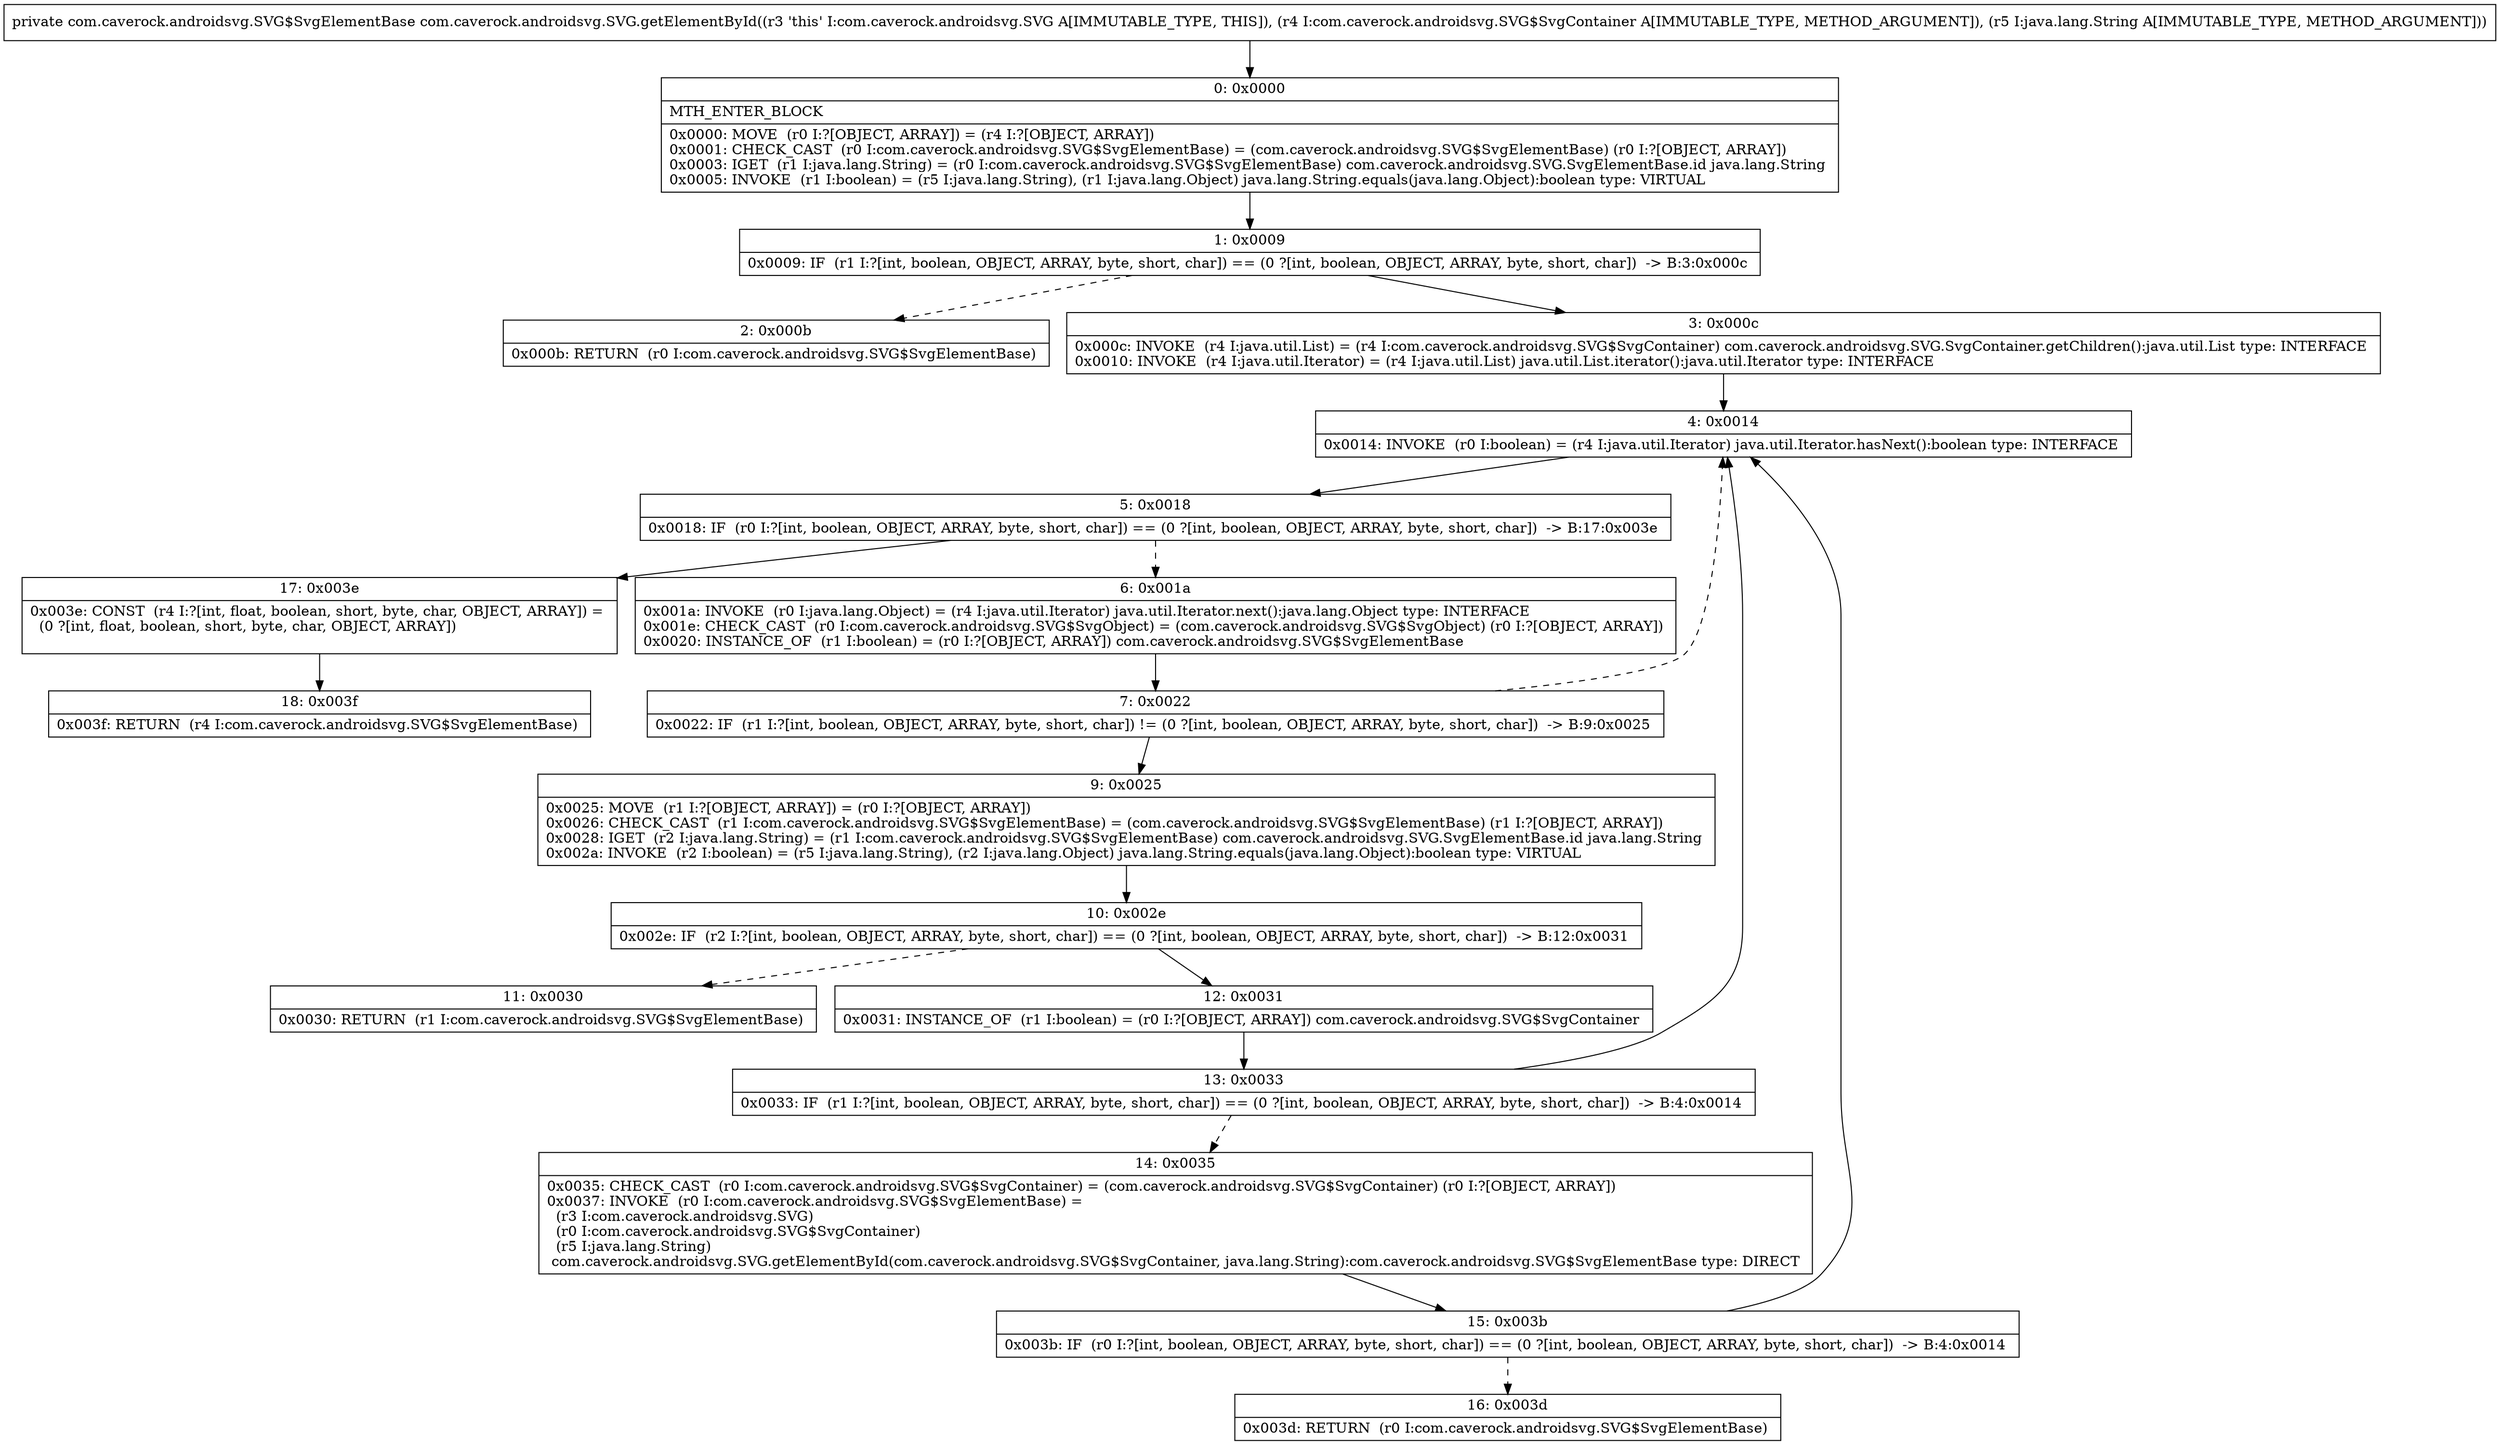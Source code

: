 digraph "CFG forcom.caverock.androidsvg.SVG.getElementById(Lcom\/caverock\/androidsvg\/SVG$SvgContainer;Ljava\/lang\/String;)Lcom\/caverock\/androidsvg\/SVG$SvgElementBase;" {
Node_0 [shape=record,label="{0\:\ 0x0000|MTH_ENTER_BLOCK\l|0x0000: MOVE  (r0 I:?[OBJECT, ARRAY]) = (r4 I:?[OBJECT, ARRAY]) \l0x0001: CHECK_CAST  (r0 I:com.caverock.androidsvg.SVG$SvgElementBase) = (com.caverock.androidsvg.SVG$SvgElementBase) (r0 I:?[OBJECT, ARRAY]) \l0x0003: IGET  (r1 I:java.lang.String) = (r0 I:com.caverock.androidsvg.SVG$SvgElementBase) com.caverock.androidsvg.SVG.SvgElementBase.id java.lang.String \l0x0005: INVOKE  (r1 I:boolean) = (r5 I:java.lang.String), (r1 I:java.lang.Object) java.lang.String.equals(java.lang.Object):boolean type: VIRTUAL \l}"];
Node_1 [shape=record,label="{1\:\ 0x0009|0x0009: IF  (r1 I:?[int, boolean, OBJECT, ARRAY, byte, short, char]) == (0 ?[int, boolean, OBJECT, ARRAY, byte, short, char])  \-\> B:3:0x000c \l}"];
Node_2 [shape=record,label="{2\:\ 0x000b|0x000b: RETURN  (r0 I:com.caverock.androidsvg.SVG$SvgElementBase) \l}"];
Node_3 [shape=record,label="{3\:\ 0x000c|0x000c: INVOKE  (r4 I:java.util.List) = (r4 I:com.caverock.androidsvg.SVG$SvgContainer) com.caverock.androidsvg.SVG.SvgContainer.getChildren():java.util.List type: INTERFACE \l0x0010: INVOKE  (r4 I:java.util.Iterator) = (r4 I:java.util.List) java.util.List.iterator():java.util.Iterator type: INTERFACE \l}"];
Node_4 [shape=record,label="{4\:\ 0x0014|0x0014: INVOKE  (r0 I:boolean) = (r4 I:java.util.Iterator) java.util.Iterator.hasNext():boolean type: INTERFACE \l}"];
Node_5 [shape=record,label="{5\:\ 0x0018|0x0018: IF  (r0 I:?[int, boolean, OBJECT, ARRAY, byte, short, char]) == (0 ?[int, boolean, OBJECT, ARRAY, byte, short, char])  \-\> B:17:0x003e \l}"];
Node_6 [shape=record,label="{6\:\ 0x001a|0x001a: INVOKE  (r0 I:java.lang.Object) = (r4 I:java.util.Iterator) java.util.Iterator.next():java.lang.Object type: INTERFACE \l0x001e: CHECK_CAST  (r0 I:com.caverock.androidsvg.SVG$SvgObject) = (com.caverock.androidsvg.SVG$SvgObject) (r0 I:?[OBJECT, ARRAY]) \l0x0020: INSTANCE_OF  (r1 I:boolean) = (r0 I:?[OBJECT, ARRAY]) com.caverock.androidsvg.SVG$SvgElementBase \l}"];
Node_7 [shape=record,label="{7\:\ 0x0022|0x0022: IF  (r1 I:?[int, boolean, OBJECT, ARRAY, byte, short, char]) != (0 ?[int, boolean, OBJECT, ARRAY, byte, short, char])  \-\> B:9:0x0025 \l}"];
Node_9 [shape=record,label="{9\:\ 0x0025|0x0025: MOVE  (r1 I:?[OBJECT, ARRAY]) = (r0 I:?[OBJECT, ARRAY]) \l0x0026: CHECK_CAST  (r1 I:com.caverock.androidsvg.SVG$SvgElementBase) = (com.caverock.androidsvg.SVG$SvgElementBase) (r1 I:?[OBJECT, ARRAY]) \l0x0028: IGET  (r2 I:java.lang.String) = (r1 I:com.caverock.androidsvg.SVG$SvgElementBase) com.caverock.androidsvg.SVG.SvgElementBase.id java.lang.String \l0x002a: INVOKE  (r2 I:boolean) = (r5 I:java.lang.String), (r2 I:java.lang.Object) java.lang.String.equals(java.lang.Object):boolean type: VIRTUAL \l}"];
Node_10 [shape=record,label="{10\:\ 0x002e|0x002e: IF  (r2 I:?[int, boolean, OBJECT, ARRAY, byte, short, char]) == (0 ?[int, boolean, OBJECT, ARRAY, byte, short, char])  \-\> B:12:0x0031 \l}"];
Node_11 [shape=record,label="{11\:\ 0x0030|0x0030: RETURN  (r1 I:com.caverock.androidsvg.SVG$SvgElementBase) \l}"];
Node_12 [shape=record,label="{12\:\ 0x0031|0x0031: INSTANCE_OF  (r1 I:boolean) = (r0 I:?[OBJECT, ARRAY]) com.caverock.androidsvg.SVG$SvgContainer \l}"];
Node_13 [shape=record,label="{13\:\ 0x0033|0x0033: IF  (r1 I:?[int, boolean, OBJECT, ARRAY, byte, short, char]) == (0 ?[int, boolean, OBJECT, ARRAY, byte, short, char])  \-\> B:4:0x0014 \l}"];
Node_14 [shape=record,label="{14\:\ 0x0035|0x0035: CHECK_CAST  (r0 I:com.caverock.androidsvg.SVG$SvgContainer) = (com.caverock.androidsvg.SVG$SvgContainer) (r0 I:?[OBJECT, ARRAY]) \l0x0037: INVOKE  (r0 I:com.caverock.androidsvg.SVG$SvgElementBase) = \l  (r3 I:com.caverock.androidsvg.SVG)\l  (r0 I:com.caverock.androidsvg.SVG$SvgContainer)\l  (r5 I:java.lang.String)\l com.caverock.androidsvg.SVG.getElementById(com.caverock.androidsvg.SVG$SvgContainer, java.lang.String):com.caverock.androidsvg.SVG$SvgElementBase type: DIRECT \l}"];
Node_15 [shape=record,label="{15\:\ 0x003b|0x003b: IF  (r0 I:?[int, boolean, OBJECT, ARRAY, byte, short, char]) == (0 ?[int, boolean, OBJECT, ARRAY, byte, short, char])  \-\> B:4:0x0014 \l}"];
Node_16 [shape=record,label="{16\:\ 0x003d|0x003d: RETURN  (r0 I:com.caverock.androidsvg.SVG$SvgElementBase) \l}"];
Node_17 [shape=record,label="{17\:\ 0x003e|0x003e: CONST  (r4 I:?[int, float, boolean, short, byte, char, OBJECT, ARRAY]) = \l  (0 ?[int, float, boolean, short, byte, char, OBJECT, ARRAY])\l \l}"];
Node_18 [shape=record,label="{18\:\ 0x003f|0x003f: RETURN  (r4 I:com.caverock.androidsvg.SVG$SvgElementBase) \l}"];
MethodNode[shape=record,label="{private com.caverock.androidsvg.SVG$SvgElementBase com.caverock.androidsvg.SVG.getElementById((r3 'this' I:com.caverock.androidsvg.SVG A[IMMUTABLE_TYPE, THIS]), (r4 I:com.caverock.androidsvg.SVG$SvgContainer A[IMMUTABLE_TYPE, METHOD_ARGUMENT]), (r5 I:java.lang.String A[IMMUTABLE_TYPE, METHOD_ARGUMENT])) }"];
MethodNode -> Node_0;
Node_0 -> Node_1;
Node_1 -> Node_2[style=dashed];
Node_1 -> Node_3;
Node_3 -> Node_4;
Node_4 -> Node_5;
Node_5 -> Node_6[style=dashed];
Node_5 -> Node_17;
Node_6 -> Node_7;
Node_7 -> Node_9;
Node_7 -> Node_4[style=dashed];
Node_9 -> Node_10;
Node_10 -> Node_11[style=dashed];
Node_10 -> Node_12;
Node_12 -> Node_13;
Node_13 -> Node_4;
Node_13 -> Node_14[style=dashed];
Node_14 -> Node_15;
Node_15 -> Node_4;
Node_15 -> Node_16[style=dashed];
Node_17 -> Node_18;
}

